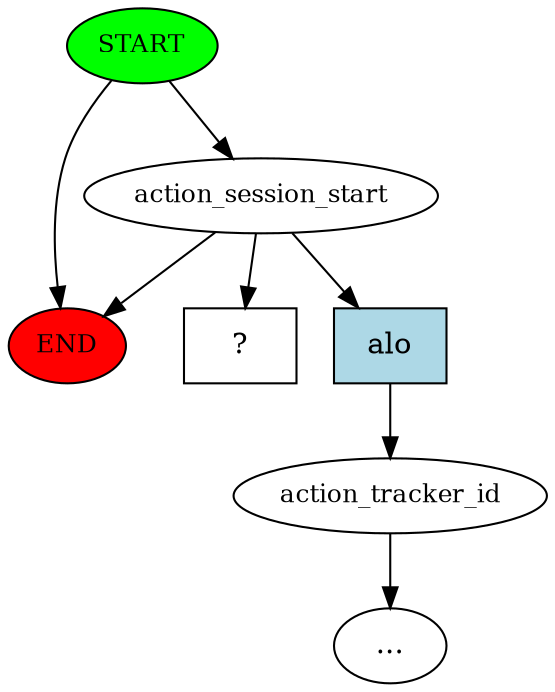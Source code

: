 digraph  {
0 [class="start active", fillcolor=green, fontsize=12, label=START, style=filled];
"-1" [class=end, fillcolor=red, fontsize=12, label=END, style=filled];
1 [class=active, fontsize=12, label=action_session_start];
2 [class="", fontsize=12, label=action_tracker_id];
"-3" [class=ellipsis, label="..."];
5 [class="intent dashed active", label="  ?  ", shape=rect];
6 [class=intent, fillcolor=lightblue, label=alo, shape=rect, style=filled];
0 -> "-1"  [class="", key=NONE, label=""];
0 -> 1  [class=active, key=NONE, label=""];
1 -> "-1"  [class="", key=NONE, label=""];
1 -> 5  [class=active, key=NONE, label=""];
1 -> 6  [class="", key=0];
2 -> "-3"  [class="", key=NONE, label=""];
6 -> 2  [class="", key=0];
}
